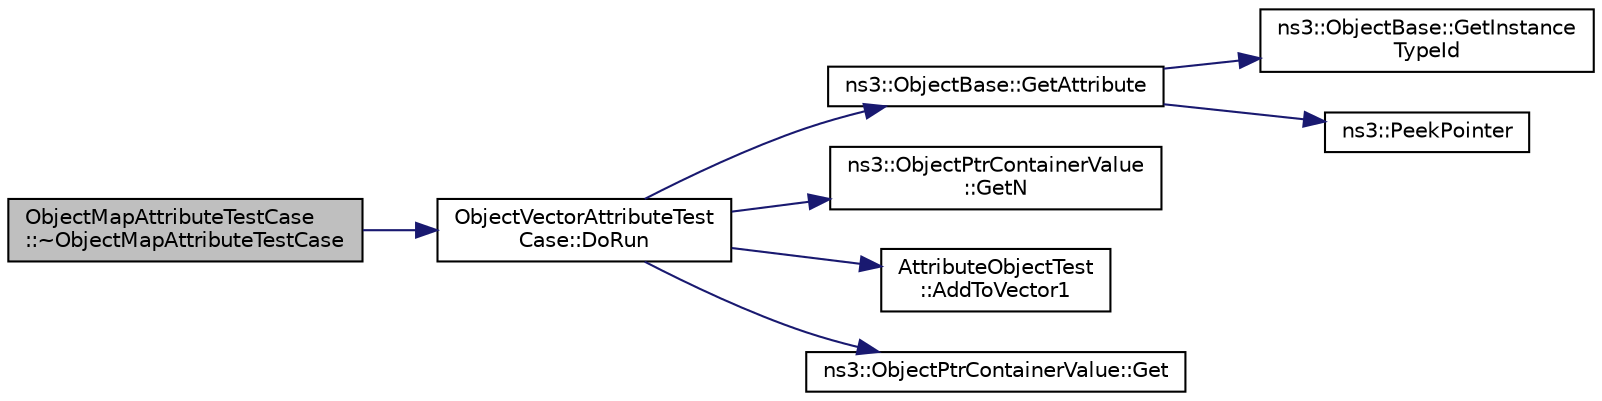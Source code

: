 digraph "ObjectMapAttributeTestCase::~ObjectMapAttributeTestCase"
{
  edge [fontname="Helvetica",fontsize="10",labelfontname="Helvetica",labelfontsize="10"];
  node [fontname="Helvetica",fontsize="10",shape=record];
  rankdir="LR";
  Node1 [label="ObjectMapAttributeTestCase\l::~ObjectMapAttributeTestCase",height=0.2,width=0.4,color="black", fillcolor="grey75", style="filled", fontcolor="black"];
  Node1 -> Node2 [color="midnightblue",fontsize="10",style="solid"];
  Node2 [label="ObjectVectorAttributeTest\lCase::DoRun",height=0.2,width=0.4,color="black", fillcolor="white", style="filled",URL="$d4/d16/classObjectVectorAttributeTestCase.html#a1303d466cdadc093ddb0e9884439ef00",tooltip="Implementation to actually run this TestCase. "];
  Node2 -> Node3 [color="midnightblue",fontsize="10",style="solid"];
  Node3 [label="ns3::ObjectBase::GetAttribute",height=0.2,width=0.4,color="black", fillcolor="white", style="filled",URL="$d2/dac/classns3_1_1ObjectBase.html#a895d1de2f96063d0e0fd78463e7a7e30"];
  Node3 -> Node4 [color="midnightblue",fontsize="10",style="solid"];
  Node4 [label="ns3::ObjectBase::GetInstance\lTypeId",height=0.2,width=0.4,color="black", fillcolor="white", style="filled",URL="$d2/dac/classns3_1_1ObjectBase.html#abe5b43a6f5b99a92a4c3122db31f06fb"];
  Node3 -> Node5 [color="midnightblue",fontsize="10",style="solid"];
  Node5 [label="ns3::PeekPointer",height=0.2,width=0.4,color="black", fillcolor="white", style="filled",URL="$d7/d2e/namespacens3.html#af2a7557fe9afdd98d8f6f8f6e412cf5a"];
  Node2 -> Node6 [color="midnightblue",fontsize="10",style="solid"];
  Node6 [label="ns3::ObjectPtrContainerValue\l::GetN",height=0.2,width=0.4,color="black", fillcolor="white", style="filled",URL="$db/dcc/classns3_1_1ObjectPtrContainerValue.html#a0b282241030189e3f60e76e52d176710"];
  Node2 -> Node7 [color="midnightblue",fontsize="10",style="solid"];
  Node7 [label="AttributeObjectTest\l::AddToVector1",height=0.2,width=0.4,color="black", fillcolor="white", style="filled",URL="$d6/dae/classAttributeObjectTest.html#a932bcea4a5820c0214e339cb269d494f"];
  Node2 -> Node8 [color="midnightblue",fontsize="10",style="solid"];
  Node8 [label="ns3::ObjectPtrContainerValue::Get",height=0.2,width=0.4,color="black", fillcolor="white", style="filled",URL="$db/dcc/classns3_1_1ObjectPtrContainerValue.html#ad9f4d85a7345b797cb3521d17b979b47"];
}
